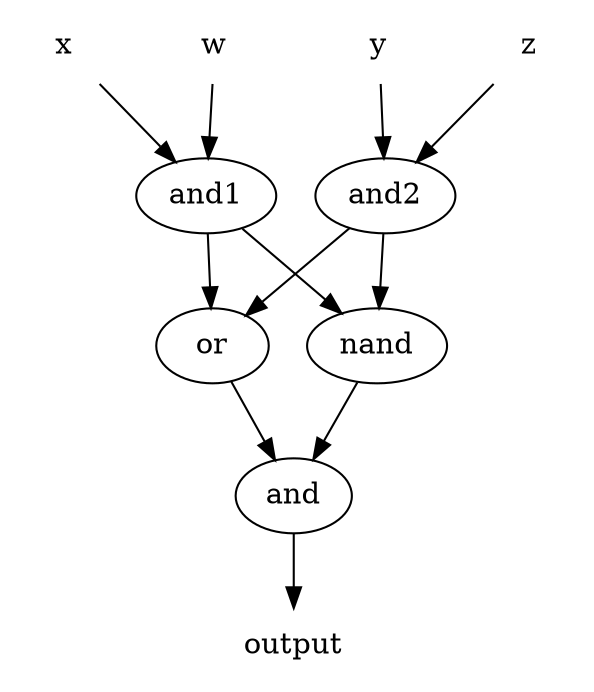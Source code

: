 digraph G {
        {
                node [shape="plaintext"]
                x
                y
                z
                w
                output
        }

        // lights in a row problem
        //
        // w x
        // y z
        //
        // it's OK for w and x to be lit
        // it's OK for y and z to be lit
        // but NOT both

        // we must feed the output of and1 and and2 into xor
        {w, x} -> and1
        {y, z} -> and2

        {and1, and2} -> {or, nand} -> and -> output

        // nand

}

